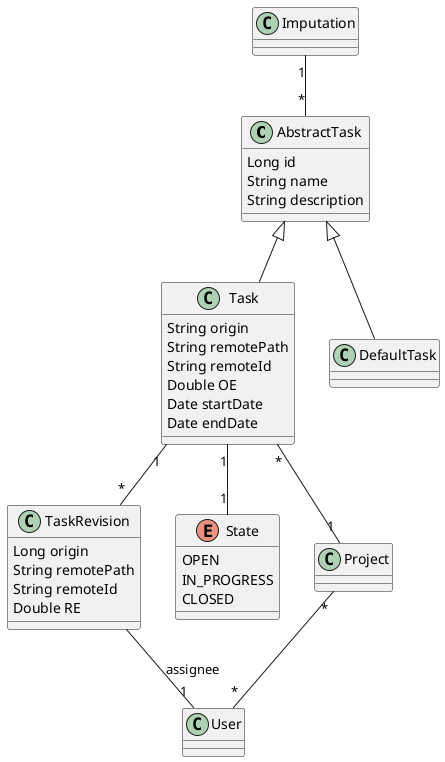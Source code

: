 @startuml

abstract class AbstractTask


AbstractTask <|-- Task
AbstractTask <|-- DefaultTask

Imputation "1" -- "*" AbstractTask
Task "1" -- "*" TaskRevision
Task "1" -- "1" State
Task "*" -- "1" Project
TaskRevision -- "1" User :assignee
Project "*" -- "*" User

class AbstractTask {
Long id
String name
String description
}


class Task {
String origin
String remotePath
String remoteId
Double OE
Date startDate
Date endDate
}

class TaskRevision {
Long origin
String remotePath
String remoteId
Double RE
}

enum State {
  OPEN
  IN_PROGRESS
  CLOSED
}

@enduml